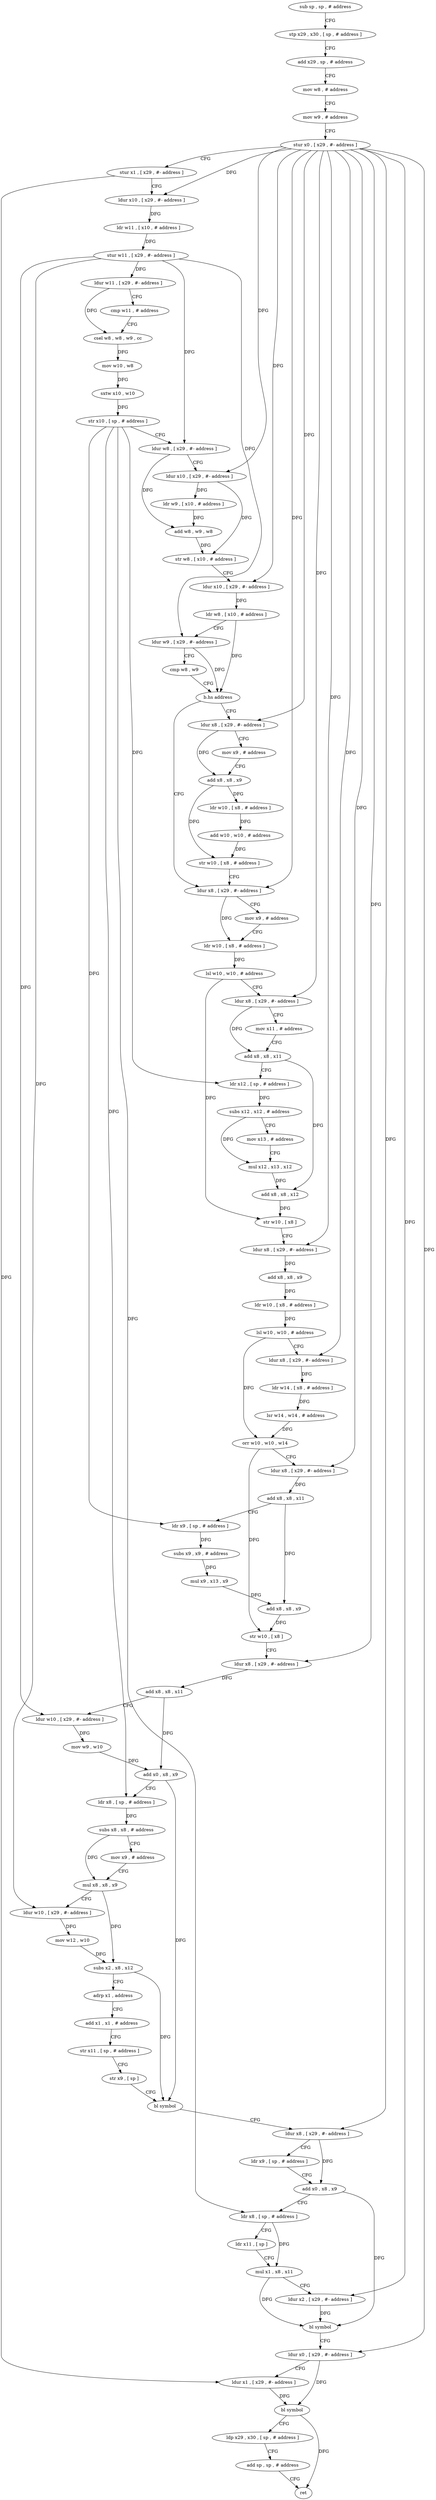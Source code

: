 digraph "func" {
"4245504" [label = "sub sp , sp , # address" ]
"4245508" [label = "stp x29 , x30 , [ sp , # address ]" ]
"4245512" [label = "add x29 , sp , # address" ]
"4245516" [label = "mov w8 , # address" ]
"4245520" [label = "mov w9 , # address" ]
"4245524" [label = "stur x0 , [ x29 , #- address ]" ]
"4245528" [label = "stur x1 , [ x29 , #- address ]" ]
"4245532" [label = "ldur x10 , [ x29 , #- address ]" ]
"4245536" [label = "ldr w11 , [ x10 , # address ]" ]
"4245540" [label = "stur w11 , [ x29 , #- address ]" ]
"4245544" [label = "ldur w11 , [ x29 , #- address ]" ]
"4245548" [label = "cmp w11 , # address" ]
"4245552" [label = "csel w8 , w8 , w9 , cc" ]
"4245556" [label = "mov w10 , w8" ]
"4245560" [label = "sxtw x10 , w10" ]
"4245564" [label = "str x10 , [ sp , # address ]" ]
"4245568" [label = "ldur w8 , [ x29 , #- address ]" ]
"4245572" [label = "ldur x10 , [ x29 , #- address ]" ]
"4245576" [label = "ldr w9 , [ x10 , # address ]" ]
"4245580" [label = "add w8 , w9 , w8" ]
"4245584" [label = "str w8 , [ x10 , # address ]" ]
"4245588" [label = "ldur x10 , [ x29 , #- address ]" ]
"4245592" [label = "ldr w8 , [ x10 , # address ]" ]
"4245596" [label = "ldur w9 , [ x29 , #- address ]" ]
"4245600" [label = "cmp w8 , w9" ]
"4245604" [label = "b.hs address" ]
"4245632" [label = "ldur x8 , [ x29 , #- address ]" ]
"4245608" [label = "ldur x8 , [ x29 , #- address ]" ]
"4245636" [label = "mov x9 , # address" ]
"4245640" [label = "ldr w10 , [ x8 , # address ]" ]
"4245644" [label = "lsl w10 , w10 , # address" ]
"4245648" [label = "ldur x8 , [ x29 , #- address ]" ]
"4245652" [label = "mov x11 , # address" ]
"4245656" [label = "add x8 , x8 , x11" ]
"4245660" [label = "ldr x12 , [ sp , # address ]" ]
"4245664" [label = "subs x12 , x12 , # address" ]
"4245668" [label = "mov x13 , # address" ]
"4245672" [label = "mul x12 , x13 , x12" ]
"4245676" [label = "add x8 , x8 , x12" ]
"4245680" [label = "str w10 , [ x8 ]" ]
"4245684" [label = "ldur x8 , [ x29 , #- address ]" ]
"4245688" [label = "add x8 , x8 , x9" ]
"4245692" [label = "ldr w10 , [ x8 , # address ]" ]
"4245696" [label = "lsl w10 , w10 , # address" ]
"4245700" [label = "ldur x8 , [ x29 , #- address ]" ]
"4245704" [label = "ldr w14 , [ x8 , # address ]" ]
"4245708" [label = "lsr w14 , w14 , # address" ]
"4245712" [label = "orr w10 , w10 , w14" ]
"4245716" [label = "ldur x8 , [ x29 , #- address ]" ]
"4245720" [label = "add x8 , x8 , x11" ]
"4245724" [label = "ldr x9 , [ sp , # address ]" ]
"4245728" [label = "subs x9 , x9 , # address" ]
"4245732" [label = "mul x9 , x13 , x9" ]
"4245736" [label = "add x8 , x8 , x9" ]
"4245740" [label = "str w10 , [ x8 ]" ]
"4245744" [label = "ldur x8 , [ x29 , #- address ]" ]
"4245748" [label = "add x8 , x8 , x11" ]
"4245752" [label = "ldur w10 , [ x29 , #- address ]" ]
"4245756" [label = "mov w9 , w10" ]
"4245760" [label = "add x0 , x8 , x9" ]
"4245764" [label = "ldr x8 , [ sp , # address ]" ]
"4245768" [label = "subs x8 , x8 , # address" ]
"4245772" [label = "mov x9 , # address" ]
"4245776" [label = "mul x8 , x8 , x9" ]
"4245780" [label = "ldur w10 , [ x29 , #- address ]" ]
"4245784" [label = "mov w12 , w10" ]
"4245788" [label = "subs x2 , x8 , x12" ]
"4245792" [label = "adrp x1 , address" ]
"4245796" [label = "add x1 , x1 , # address" ]
"4245800" [label = "str x11 , [ sp , # address ]" ]
"4245804" [label = "str x9 , [ sp ]" ]
"4245808" [label = "bl symbol" ]
"4245812" [label = "ldur x8 , [ x29 , #- address ]" ]
"4245816" [label = "ldr x9 , [ sp , # address ]" ]
"4245820" [label = "add x0 , x8 , x9" ]
"4245824" [label = "ldr x8 , [ sp , # address ]" ]
"4245828" [label = "ldr x11 , [ sp ]" ]
"4245832" [label = "mul x1 , x8 , x11" ]
"4245836" [label = "ldur x2 , [ x29 , #- address ]" ]
"4245840" [label = "bl symbol" ]
"4245844" [label = "ldur x0 , [ x29 , #- address ]" ]
"4245848" [label = "ldur x1 , [ x29 , #- address ]" ]
"4245852" [label = "bl symbol" ]
"4245856" [label = "ldp x29 , x30 , [ sp , # address ]" ]
"4245860" [label = "add sp , sp , # address" ]
"4245864" [label = "ret" ]
"4245612" [label = "mov x9 , # address" ]
"4245616" [label = "add x8 , x8 , x9" ]
"4245620" [label = "ldr w10 , [ x8 , # address ]" ]
"4245624" [label = "add w10 , w10 , # address" ]
"4245628" [label = "str w10 , [ x8 , # address ]" ]
"4245504" -> "4245508" [ label = "CFG" ]
"4245508" -> "4245512" [ label = "CFG" ]
"4245512" -> "4245516" [ label = "CFG" ]
"4245516" -> "4245520" [ label = "CFG" ]
"4245520" -> "4245524" [ label = "CFG" ]
"4245524" -> "4245528" [ label = "CFG" ]
"4245524" -> "4245532" [ label = "DFG" ]
"4245524" -> "4245572" [ label = "DFG" ]
"4245524" -> "4245588" [ label = "DFG" ]
"4245524" -> "4245632" [ label = "DFG" ]
"4245524" -> "4245648" [ label = "DFG" ]
"4245524" -> "4245684" [ label = "DFG" ]
"4245524" -> "4245700" [ label = "DFG" ]
"4245524" -> "4245716" [ label = "DFG" ]
"4245524" -> "4245744" [ label = "DFG" ]
"4245524" -> "4245812" [ label = "DFG" ]
"4245524" -> "4245836" [ label = "DFG" ]
"4245524" -> "4245844" [ label = "DFG" ]
"4245524" -> "4245608" [ label = "DFG" ]
"4245528" -> "4245532" [ label = "CFG" ]
"4245528" -> "4245848" [ label = "DFG" ]
"4245532" -> "4245536" [ label = "DFG" ]
"4245536" -> "4245540" [ label = "DFG" ]
"4245540" -> "4245544" [ label = "DFG" ]
"4245540" -> "4245568" [ label = "DFG" ]
"4245540" -> "4245596" [ label = "DFG" ]
"4245540" -> "4245752" [ label = "DFG" ]
"4245540" -> "4245780" [ label = "DFG" ]
"4245544" -> "4245548" [ label = "CFG" ]
"4245544" -> "4245552" [ label = "DFG" ]
"4245548" -> "4245552" [ label = "CFG" ]
"4245552" -> "4245556" [ label = "DFG" ]
"4245556" -> "4245560" [ label = "DFG" ]
"4245560" -> "4245564" [ label = "DFG" ]
"4245564" -> "4245568" [ label = "CFG" ]
"4245564" -> "4245660" [ label = "DFG" ]
"4245564" -> "4245724" [ label = "DFG" ]
"4245564" -> "4245764" [ label = "DFG" ]
"4245564" -> "4245824" [ label = "DFG" ]
"4245568" -> "4245572" [ label = "CFG" ]
"4245568" -> "4245580" [ label = "DFG" ]
"4245572" -> "4245576" [ label = "DFG" ]
"4245572" -> "4245584" [ label = "DFG" ]
"4245576" -> "4245580" [ label = "DFG" ]
"4245580" -> "4245584" [ label = "DFG" ]
"4245584" -> "4245588" [ label = "CFG" ]
"4245588" -> "4245592" [ label = "DFG" ]
"4245592" -> "4245596" [ label = "CFG" ]
"4245592" -> "4245604" [ label = "DFG" ]
"4245596" -> "4245600" [ label = "CFG" ]
"4245596" -> "4245604" [ label = "DFG" ]
"4245600" -> "4245604" [ label = "CFG" ]
"4245604" -> "4245632" [ label = "CFG" ]
"4245604" -> "4245608" [ label = "CFG" ]
"4245632" -> "4245636" [ label = "CFG" ]
"4245632" -> "4245640" [ label = "DFG" ]
"4245608" -> "4245612" [ label = "CFG" ]
"4245608" -> "4245616" [ label = "DFG" ]
"4245636" -> "4245640" [ label = "CFG" ]
"4245640" -> "4245644" [ label = "DFG" ]
"4245644" -> "4245648" [ label = "CFG" ]
"4245644" -> "4245680" [ label = "DFG" ]
"4245648" -> "4245652" [ label = "CFG" ]
"4245648" -> "4245656" [ label = "DFG" ]
"4245652" -> "4245656" [ label = "CFG" ]
"4245656" -> "4245660" [ label = "CFG" ]
"4245656" -> "4245676" [ label = "DFG" ]
"4245660" -> "4245664" [ label = "DFG" ]
"4245664" -> "4245668" [ label = "CFG" ]
"4245664" -> "4245672" [ label = "DFG" ]
"4245668" -> "4245672" [ label = "CFG" ]
"4245672" -> "4245676" [ label = "DFG" ]
"4245676" -> "4245680" [ label = "DFG" ]
"4245680" -> "4245684" [ label = "CFG" ]
"4245684" -> "4245688" [ label = "DFG" ]
"4245688" -> "4245692" [ label = "DFG" ]
"4245692" -> "4245696" [ label = "DFG" ]
"4245696" -> "4245700" [ label = "CFG" ]
"4245696" -> "4245712" [ label = "DFG" ]
"4245700" -> "4245704" [ label = "DFG" ]
"4245704" -> "4245708" [ label = "DFG" ]
"4245708" -> "4245712" [ label = "DFG" ]
"4245712" -> "4245716" [ label = "CFG" ]
"4245712" -> "4245740" [ label = "DFG" ]
"4245716" -> "4245720" [ label = "DFG" ]
"4245720" -> "4245724" [ label = "CFG" ]
"4245720" -> "4245736" [ label = "DFG" ]
"4245724" -> "4245728" [ label = "DFG" ]
"4245728" -> "4245732" [ label = "DFG" ]
"4245732" -> "4245736" [ label = "DFG" ]
"4245736" -> "4245740" [ label = "DFG" ]
"4245740" -> "4245744" [ label = "CFG" ]
"4245744" -> "4245748" [ label = "DFG" ]
"4245748" -> "4245752" [ label = "CFG" ]
"4245748" -> "4245760" [ label = "DFG" ]
"4245752" -> "4245756" [ label = "DFG" ]
"4245756" -> "4245760" [ label = "DFG" ]
"4245760" -> "4245764" [ label = "CFG" ]
"4245760" -> "4245808" [ label = "DFG" ]
"4245764" -> "4245768" [ label = "DFG" ]
"4245768" -> "4245772" [ label = "CFG" ]
"4245768" -> "4245776" [ label = "DFG" ]
"4245772" -> "4245776" [ label = "CFG" ]
"4245776" -> "4245780" [ label = "CFG" ]
"4245776" -> "4245788" [ label = "DFG" ]
"4245780" -> "4245784" [ label = "DFG" ]
"4245784" -> "4245788" [ label = "DFG" ]
"4245788" -> "4245792" [ label = "CFG" ]
"4245788" -> "4245808" [ label = "DFG" ]
"4245792" -> "4245796" [ label = "CFG" ]
"4245796" -> "4245800" [ label = "CFG" ]
"4245800" -> "4245804" [ label = "CFG" ]
"4245804" -> "4245808" [ label = "CFG" ]
"4245808" -> "4245812" [ label = "CFG" ]
"4245812" -> "4245816" [ label = "CFG" ]
"4245812" -> "4245820" [ label = "DFG" ]
"4245816" -> "4245820" [ label = "CFG" ]
"4245820" -> "4245824" [ label = "CFG" ]
"4245820" -> "4245840" [ label = "DFG" ]
"4245824" -> "4245828" [ label = "CFG" ]
"4245824" -> "4245832" [ label = "DFG" ]
"4245828" -> "4245832" [ label = "CFG" ]
"4245832" -> "4245836" [ label = "CFG" ]
"4245832" -> "4245840" [ label = "DFG" ]
"4245836" -> "4245840" [ label = "DFG" ]
"4245840" -> "4245844" [ label = "CFG" ]
"4245844" -> "4245848" [ label = "CFG" ]
"4245844" -> "4245852" [ label = "DFG" ]
"4245848" -> "4245852" [ label = "DFG" ]
"4245852" -> "4245856" [ label = "CFG" ]
"4245852" -> "4245864" [ label = "DFG" ]
"4245856" -> "4245860" [ label = "CFG" ]
"4245860" -> "4245864" [ label = "CFG" ]
"4245612" -> "4245616" [ label = "CFG" ]
"4245616" -> "4245620" [ label = "DFG" ]
"4245616" -> "4245628" [ label = "DFG" ]
"4245620" -> "4245624" [ label = "DFG" ]
"4245624" -> "4245628" [ label = "DFG" ]
"4245628" -> "4245632" [ label = "CFG" ]
}
